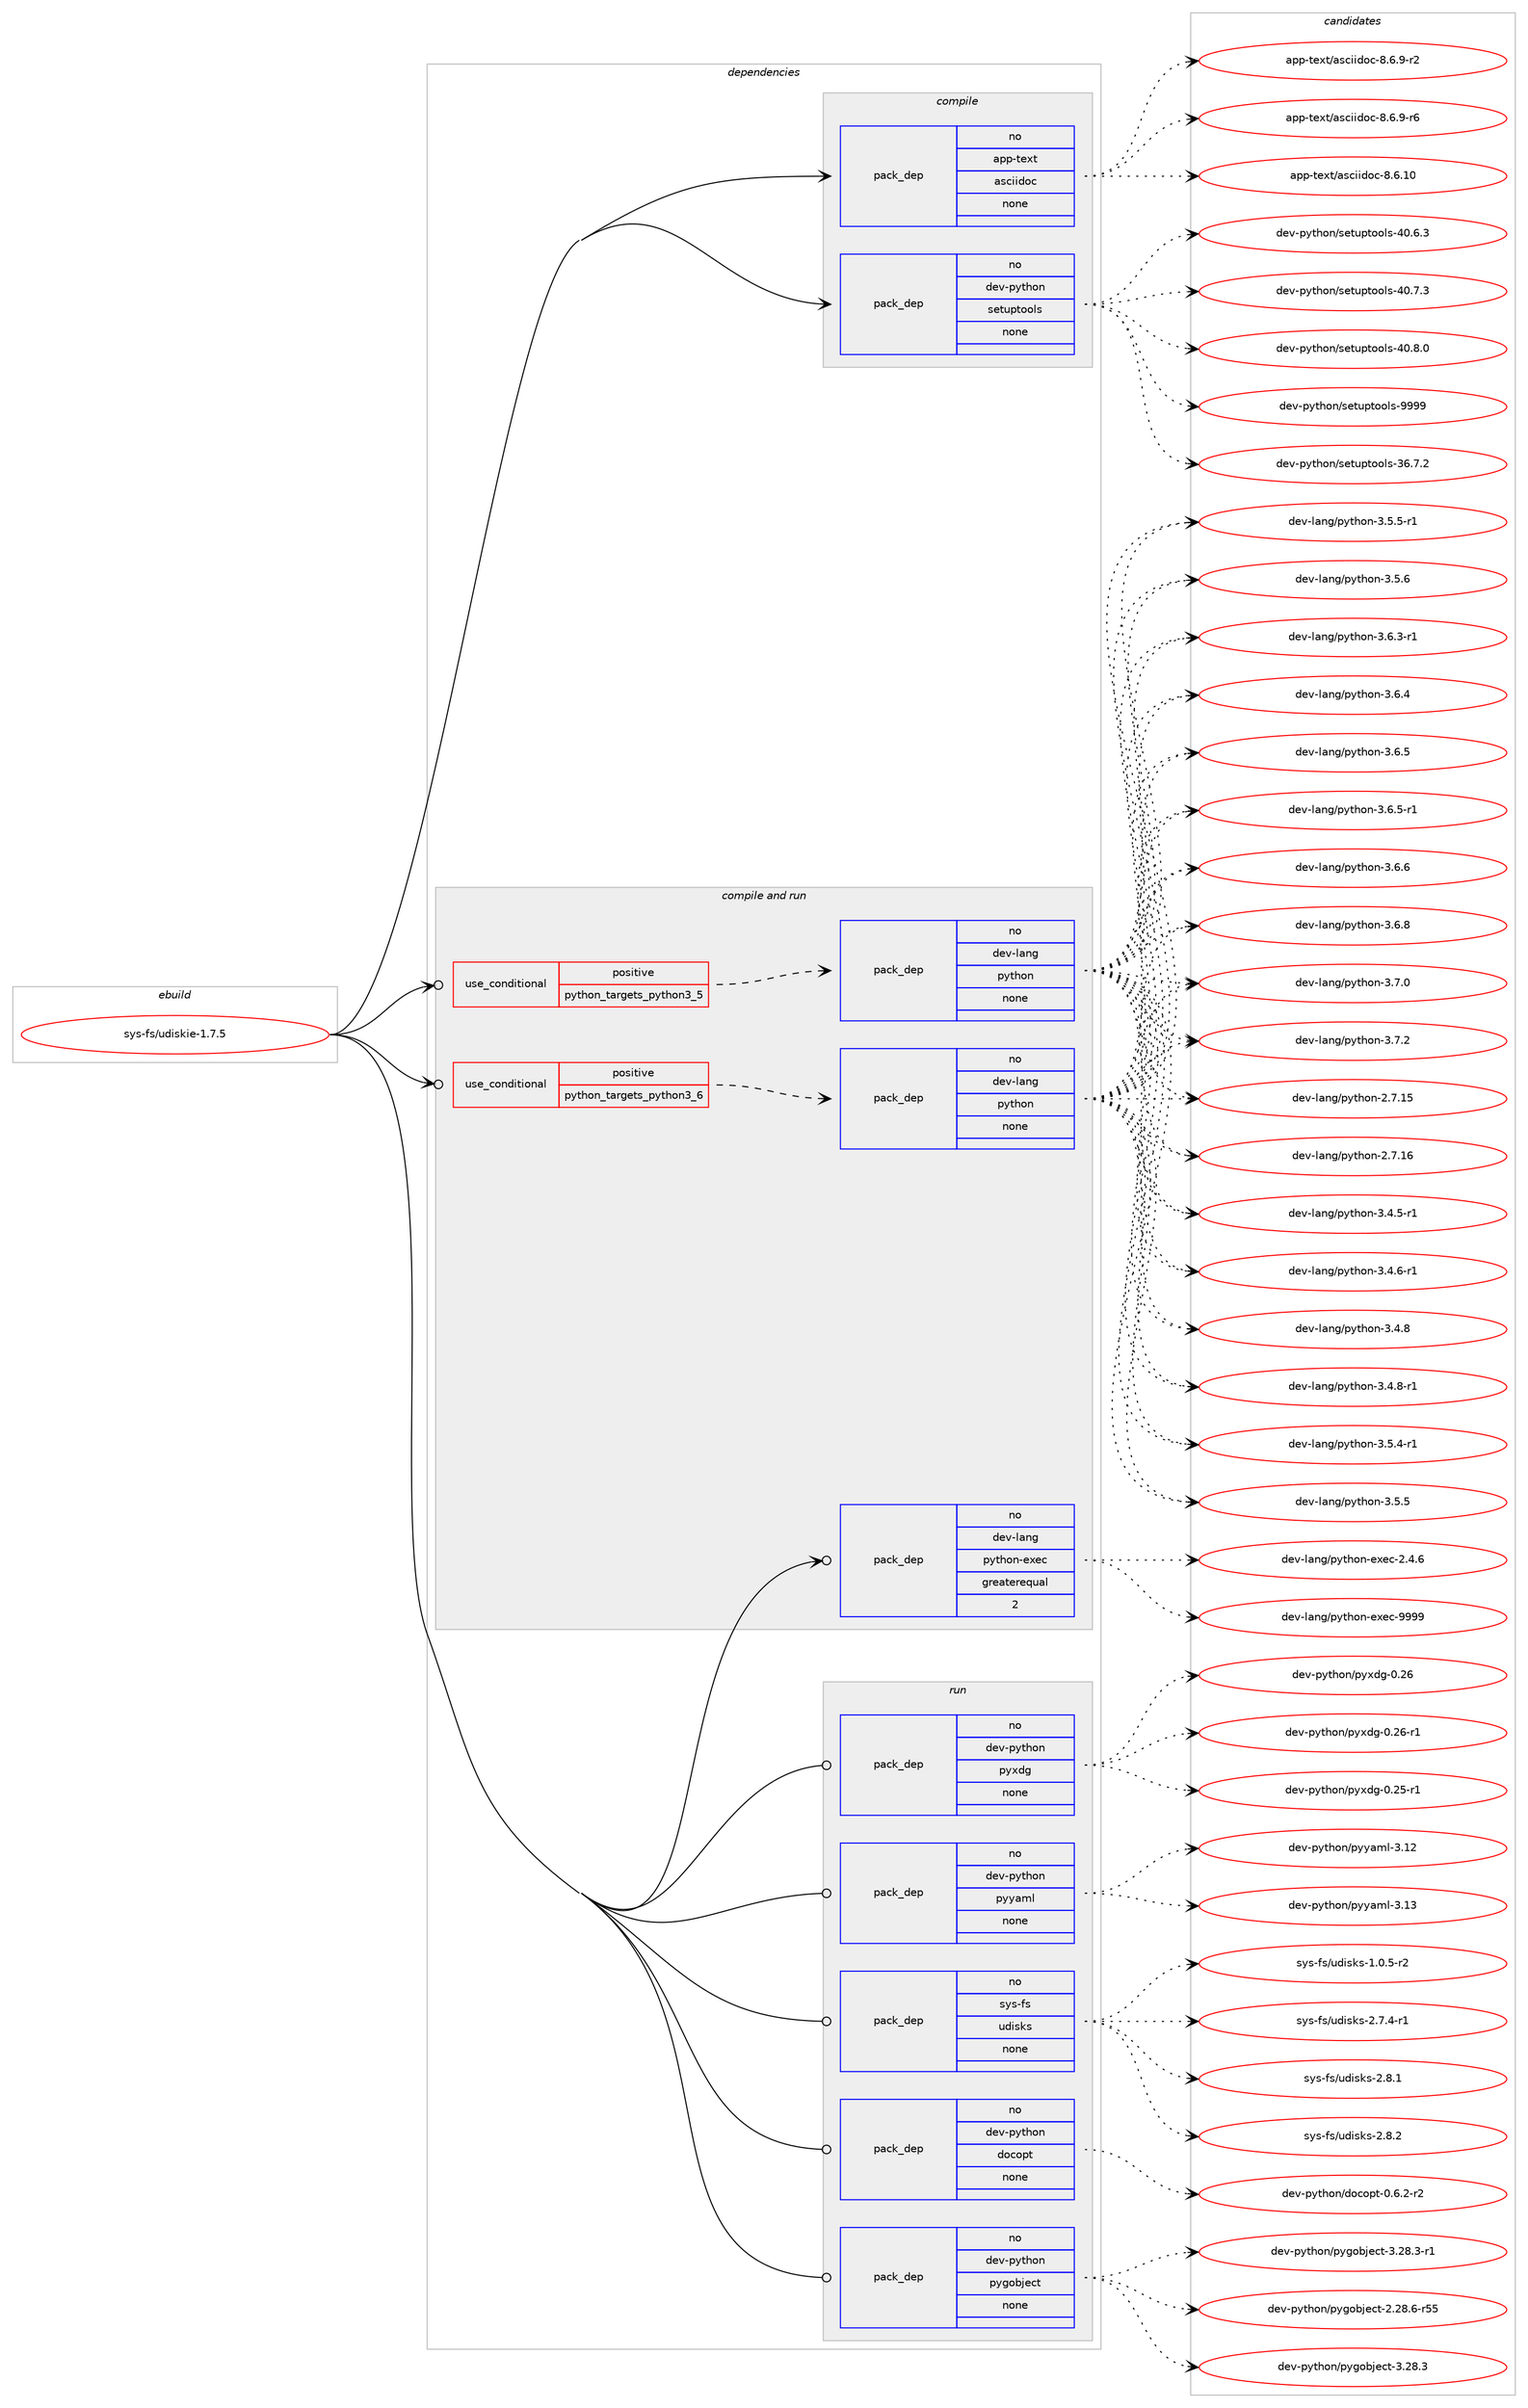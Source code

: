digraph prolog {

# *************
# Graph options
# *************

newrank=true;
concentrate=true;
compound=true;
graph [rankdir=LR,fontname=Helvetica,fontsize=10,ranksep=1.5];#, ranksep=2.5, nodesep=0.2];
edge  [arrowhead=vee];
node  [fontname=Helvetica,fontsize=10];

# **********
# The ebuild
# **********

subgraph cluster_leftcol {
color=gray;
rank=same;
label=<<i>ebuild</i>>;
id [label="sys-fs/udiskie-1.7.5", color=red, width=4, href="../sys-fs/udiskie-1.7.5.svg"];
}

# ****************
# The dependencies
# ****************

subgraph cluster_midcol {
color=gray;
label=<<i>dependencies</i>>;
subgraph cluster_compile {
fillcolor="#eeeeee";
style=filled;
label=<<i>compile</i>>;
subgraph pack1243941 {
dependency1733302 [label=<<TABLE BORDER="0" CELLBORDER="1" CELLSPACING="0" CELLPADDING="4" WIDTH="220"><TR><TD ROWSPAN="6" CELLPADDING="30">pack_dep</TD></TR><TR><TD WIDTH="110">no</TD></TR><TR><TD>app-text</TD></TR><TR><TD>asciidoc</TD></TR><TR><TD>none</TD></TR><TR><TD></TD></TR></TABLE>>, shape=none, color=blue];
}
id:e -> dependency1733302:w [weight=20,style="solid",arrowhead="vee"];
subgraph pack1243942 {
dependency1733303 [label=<<TABLE BORDER="0" CELLBORDER="1" CELLSPACING="0" CELLPADDING="4" WIDTH="220"><TR><TD ROWSPAN="6" CELLPADDING="30">pack_dep</TD></TR><TR><TD WIDTH="110">no</TD></TR><TR><TD>dev-python</TD></TR><TR><TD>setuptools</TD></TR><TR><TD>none</TD></TR><TR><TD></TD></TR></TABLE>>, shape=none, color=blue];
}
id:e -> dependency1733303:w [weight=20,style="solid",arrowhead="vee"];
}
subgraph cluster_compileandrun {
fillcolor="#eeeeee";
style=filled;
label=<<i>compile and run</i>>;
subgraph cond460895 {
dependency1733304 [label=<<TABLE BORDER="0" CELLBORDER="1" CELLSPACING="0" CELLPADDING="4"><TR><TD ROWSPAN="3" CELLPADDING="10">use_conditional</TD></TR><TR><TD>positive</TD></TR><TR><TD>python_targets_python3_5</TD></TR></TABLE>>, shape=none, color=red];
subgraph pack1243943 {
dependency1733305 [label=<<TABLE BORDER="0" CELLBORDER="1" CELLSPACING="0" CELLPADDING="4" WIDTH="220"><TR><TD ROWSPAN="6" CELLPADDING="30">pack_dep</TD></TR><TR><TD WIDTH="110">no</TD></TR><TR><TD>dev-lang</TD></TR><TR><TD>python</TD></TR><TR><TD>none</TD></TR><TR><TD></TD></TR></TABLE>>, shape=none, color=blue];
}
dependency1733304:e -> dependency1733305:w [weight=20,style="dashed",arrowhead="vee"];
}
id:e -> dependency1733304:w [weight=20,style="solid",arrowhead="odotvee"];
subgraph cond460896 {
dependency1733306 [label=<<TABLE BORDER="0" CELLBORDER="1" CELLSPACING="0" CELLPADDING="4"><TR><TD ROWSPAN="3" CELLPADDING="10">use_conditional</TD></TR><TR><TD>positive</TD></TR><TR><TD>python_targets_python3_6</TD></TR></TABLE>>, shape=none, color=red];
subgraph pack1243944 {
dependency1733307 [label=<<TABLE BORDER="0" CELLBORDER="1" CELLSPACING="0" CELLPADDING="4" WIDTH="220"><TR><TD ROWSPAN="6" CELLPADDING="30">pack_dep</TD></TR><TR><TD WIDTH="110">no</TD></TR><TR><TD>dev-lang</TD></TR><TR><TD>python</TD></TR><TR><TD>none</TD></TR><TR><TD></TD></TR></TABLE>>, shape=none, color=blue];
}
dependency1733306:e -> dependency1733307:w [weight=20,style="dashed",arrowhead="vee"];
}
id:e -> dependency1733306:w [weight=20,style="solid",arrowhead="odotvee"];
subgraph pack1243945 {
dependency1733308 [label=<<TABLE BORDER="0" CELLBORDER="1" CELLSPACING="0" CELLPADDING="4" WIDTH="220"><TR><TD ROWSPAN="6" CELLPADDING="30">pack_dep</TD></TR><TR><TD WIDTH="110">no</TD></TR><TR><TD>dev-lang</TD></TR><TR><TD>python-exec</TD></TR><TR><TD>greaterequal</TD></TR><TR><TD>2</TD></TR></TABLE>>, shape=none, color=blue];
}
id:e -> dependency1733308:w [weight=20,style="solid",arrowhead="odotvee"];
}
subgraph cluster_run {
fillcolor="#eeeeee";
style=filled;
label=<<i>run</i>>;
subgraph pack1243946 {
dependency1733309 [label=<<TABLE BORDER="0" CELLBORDER="1" CELLSPACING="0" CELLPADDING="4" WIDTH="220"><TR><TD ROWSPAN="6" CELLPADDING="30">pack_dep</TD></TR><TR><TD WIDTH="110">no</TD></TR><TR><TD>dev-python</TD></TR><TR><TD>docopt</TD></TR><TR><TD>none</TD></TR><TR><TD></TD></TR></TABLE>>, shape=none, color=blue];
}
id:e -> dependency1733309:w [weight=20,style="solid",arrowhead="odot"];
subgraph pack1243947 {
dependency1733310 [label=<<TABLE BORDER="0" CELLBORDER="1" CELLSPACING="0" CELLPADDING="4" WIDTH="220"><TR><TD ROWSPAN="6" CELLPADDING="30">pack_dep</TD></TR><TR><TD WIDTH="110">no</TD></TR><TR><TD>dev-python</TD></TR><TR><TD>pygobject</TD></TR><TR><TD>none</TD></TR><TR><TD></TD></TR></TABLE>>, shape=none, color=blue];
}
id:e -> dependency1733310:w [weight=20,style="solid",arrowhead="odot"];
subgraph pack1243948 {
dependency1733311 [label=<<TABLE BORDER="0" CELLBORDER="1" CELLSPACING="0" CELLPADDING="4" WIDTH="220"><TR><TD ROWSPAN="6" CELLPADDING="30">pack_dep</TD></TR><TR><TD WIDTH="110">no</TD></TR><TR><TD>dev-python</TD></TR><TR><TD>pyxdg</TD></TR><TR><TD>none</TD></TR><TR><TD></TD></TR></TABLE>>, shape=none, color=blue];
}
id:e -> dependency1733311:w [weight=20,style="solid",arrowhead="odot"];
subgraph pack1243949 {
dependency1733312 [label=<<TABLE BORDER="0" CELLBORDER="1" CELLSPACING="0" CELLPADDING="4" WIDTH="220"><TR><TD ROWSPAN="6" CELLPADDING="30">pack_dep</TD></TR><TR><TD WIDTH="110">no</TD></TR><TR><TD>dev-python</TD></TR><TR><TD>pyyaml</TD></TR><TR><TD>none</TD></TR><TR><TD></TD></TR></TABLE>>, shape=none, color=blue];
}
id:e -> dependency1733312:w [weight=20,style="solid",arrowhead="odot"];
subgraph pack1243950 {
dependency1733313 [label=<<TABLE BORDER="0" CELLBORDER="1" CELLSPACING="0" CELLPADDING="4" WIDTH="220"><TR><TD ROWSPAN="6" CELLPADDING="30">pack_dep</TD></TR><TR><TD WIDTH="110">no</TD></TR><TR><TD>sys-fs</TD></TR><TR><TD>udisks</TD></TR><TR><TD>none</TD></TR><TR><TD></TD></TR></TABLE>>, shape=none, color=blue];
}
id:e -> dependency1733313:w [weight=20,style="solid",arrowhead="odot"];
}
}

# **************
# The candidates
# **************

subgraph cluster_choices {
rank=same;
color=gray;
label=<<i>candidates</i>>;

subgraph choice1243941 {
color=black;
nodesep=1;
choice97112112451161011201164797115991051051001119945564654464948 [label="app-text/asciidoc-8.6.10", color=red, width=4,href="../app-text/asciidoc-8.6.10.svg"];
choice9711211245116101120116479711599105105100111994556465446574511450 [label="app-text/asciidoc-8.6.9-r2", color=red, width=4,href="../app-text/asciidoc-8.6.9-r2.svg"];
choice9711211245116101120116479711599105105100111994556465446574511454 [label="app-text/asciidoc-8.6.9-r6", color=red, width=4,href="../app-text/asciidoc-8.6.9-r6.svg"];
dependency1733302:e -> choice97112112451161011201164797115991051051001119945564654464948:w [style=dotted,weight="100"];
dependency1733302:e -> choice9711211245116101120116479711599105105100111994556465446574511450:w [style=dotted,weight="100"];
dependency1733302:e -> choice9711211245116101120116479711599105105100111994556465446574511454:w [style=dotted,weight="100"];
}
subgraph choice1243942 {
color=black;
nodesep=1;
choice100101118451121211161041111104711510111611711211611111110811545515446554650 [label="dev-python/setuptools-36.7.2", color=red, width=4,href="../dev-python/setuptools-36.7.2.svg"];
choice100101118451121211161041111104711510111611711211611111110811545524846544651 [label="dev-python/setuptools-40.6.3", color=red, width=4,href="../dev-python/setuptools-40.6.3.svg"];
choice100101118451121211161041111104711510111611711211611111110811545524846554651 [label="dev-python/setuptools-40.7.3", color=red, width=4,href="../dev-python/setuptools-40.7.3.svg"];
choice100101118451121211161041111104711510111611711211611111110811545524846564648 [label="dev-python/setuptools-40.8.0", color=red, width=4,href="../dev-python/setuptools-40.8.0.svg"];
choice10010111845112121116104111110471151011161171121161111111081154557575757 [label="dev-python/setuptools-9999", color=red, width=4,href="../dev-python/setuptools-9999.svg"];
dependency1733303:e -> choice100101118451121211161041111104711510111611711211611111110811545515446554650:w [style=dotted,weight="100"];
dependency1733303:e -> choice100101118451121211161041111104711510111611711211611111110811545524846544651:w [style=dotted,weight="100"];
dependency1733303:e -> choice100101118451121211161041111104711510111611711211611111110811545524846554651:w [style=dotted,weight="100"];
dependency1733303:e -> choice100101118451121211161041111104711510111611711211611111110811545524846564648:w [style=dotted,weight="100"];
dependency1733303:e -> choice10010111845112121116104111110471151011161171121161111111081154557575757:w [style=dotted,weight="100"];
}
subgraph choice1243943 {
color=black;
nodesep=1;
choice10010111845108971101034711212111610411111045504655464953 [label="dev-lang/python-2.7.15", color=red, width=4,href="../dev-lang/python-2.7.15.svg"];
choice10010111845108971101034711212111610411111045504655464954 [label="dev-lang/python-2.7.16", color=red, width=4,href="../dev-lang/python-2.7.16.svg"];
choice1001011184510897110103471121211161041111104551465246534511449 [label="dev-lang/python-3.4.5-r1", color=red, width=4,href="../dev-lang/python-3.4.5-r1.svg"];
choice1001011184510897110103471121211161041111104551465246544511449 [label="dev-lang/python-3.4.6-r1", color=red, width=4,href="../dev-lang/python-3.4.6-r1.svg"];
choice100101118451089711010347112121116104111110455146524656 [label="dev-lang/python-3.4.8", color=red, width=4,href="../dev-lang/python-3.4.8.svg"];
choice1001011184510897110103471121211161041111104551465246564511449 [label="dev-lang/python-3.4.8-r1", color=red, width=4,href="../dev-lang/python-3.4.8-r1.svg"];
choice1001011184510897110103471121211161041111104551465346524511449 [label="dev-lang/python-3.5.4-r1", color=red, width=4,href="../dev-lang/python-3.5.4-r1.svg"];
choice100101118451089711010347112121116104111110455146534653 [label="dev-lang/python-3.5.5", color=red, width=4,href="../dev-lang/python-3.5.5.svg"];
choice1001011184510897110103471121211161041111104551465346534511449 [label="dev-lang/python-3.5.5-r1", color=red, width=4,href="../dev-lang/python-3.5.5-r1.svg"];
choice100101118451089711010347112121116104111110455146534654 [label="dev-lang/python-3.5.6", color=red, width=4,href="../dev-lang/python-3.5.6.svg"];
choice1001011184510897110103471121211161041111104551465446514511449 [label="dev-lang/python-3.6.3-r1", color=red, width=4,href="../dev-lang/python-3.6.3-r1.svg"];
choice100101118451089711010347112121116104111110455146544652 [label="dev-lang/python-3.6.4", color=red, width=4,href="../dev-lang/python-3.6.4.svg"];
choice100101118451089711010347112121116104111110455146544653 [label="dev-lang/python-3.6.5", color=red, width=4,href="../dev-lang/python-3.6.5.svg"];
choice1001011184510897110103471121211161041111104551465446534511449 [label="dev-lang/python-3.6.5-r1", color=red, width=4,href="../dev-lang/python-3.6.5-r1.svg"];
choice100101118451089711010347112121116104111110455146544654 [label="dev-lang/python-3.6.6", color=red, width=4,href="../dev-lang/python-3.6.6.svg"];
choice100101118451089711010347112121116104111110455146544656 [label="dev-lang/python-3.6.8", color=red, width=4,href="../dev-lang/python-3.6.8.svg"];
choice100101118451089711010347112121116104111110455146554648 [label="dev-lang/python-3.7.0", color=red, width=4,href="../dev-lang/python-3.7.0.svg"];
choice100101118451089711010347112121116104111110455146554650 [label="dev-lang/python-3.7.2", color=red, width=4,href="../dev-lang/python-3.7.2.svg"];
dependency1733305:e -> choice10010111845108971101034711212111610411111045504655464953:w [style=dotted,weight="100"];
dependency1733305:e -> choice10010111845108971101034711212111610411111045504655464954:w [style=dotted,weight="100"];
dependency1733305:e -> choice1001011184510897110103471121211161041111104551465246534511449:w [style=dotted,weight="100"];
dependency1733305:e -> choice1001011184510897110103471121211161041111104551465246544511449:w [style=dotted,weight="100"];
dependency1733305:e -> choice100101118451089711010347112121116104111110455146524656:w [style=dotted,weight="100"];
dependency1733305:e -> choice1001011184510897110103471121211161041111104551465246564511449:w [style=dotted,weight="100"];
dependency1733305:e -> choice1001011184510897110103471121211161041111104551465346524511449:w [style=dotted,weight="100"];
dependency1733305:e -> choice100101118451089711010347112121116104111110455146534653:w [style=dotted,weight="100"];
dependency1733305:e -> choice1001011184510897110103471121211161041111104551465346534511449:w [style=dotted,weight="100"];
dependency1733305:e -> choice100101118451089711010347112121116104111110455146534654:w [style=dotted,weight="100"];
dependency1733305:e -> choice1001011184510897110103471121211161041111104551465446514511449:w [style=dotted,weight="100"];
dependency1733305:e -> choice100101118451089711010347112121116104111110455146544652:w [style=dotted,weight="100"];
dependency1733305:e -> choice100101118451089711010347112121116104111110455146544653:w [style=dotted,weight="100"];
dependency1733305:e -> choice1001011184510897110103471121211161041111104551465446534511449:w [style=dotted,weight="100"];
dependency1733305:e -> choice100101118451089711010347112121116104111110455146544654:w [style=dotted,weight="100"];
dependency1733305:e -> choice100101118451089711010347112121116104111110455146544656:w [style=dotted,weight="100"];
dependency1733305:e -> choice100101118451089711010347112121116104111110455146554648:w [style=dotted,weight="100"];
dependency1733305:e -> choice100101118451089711010347112121116104111110455146554650:w [style=dotted,weight="100"];
}
subgraph choice1243944 {
color=black;
nodesep=1;
choice10010111845108971101034711212111610411111045504655464953 [label="dev-lang/python-2.7.15", color=red, width=4,href="../dev-lang/python-2.7.15.svg"];
choice10010111845108971101034711212111610411111045504655464954 [label="dev-lang/python-2.7.16", color=red, width=4,href="../dev-lang/python-2.7.16.svg"];
choice1001011184510897110103471121211161041111104551465246534511449 [label="dev-lang/python-3.4.5-r1", color=red, width=4,href="../dev-lang/python-3.4.5-r1.svg"];
choice1001011184510897110103471121211161041111104551465246544511449 [label="dev-lang/python-3.4.6-r1", color=red, width=4,href="../dev-lang/python-3.4.6-r1.svg"];
choice100101118451089711010347112121116104111110455146524656 [label="dev-lang/python-3.4.8", color=red, width=4,href="../dev-lang/python-3.4.8.svg"];
choice1001011184510897110103471121211161041111104551465246564511449 [label="dev-lang/python-3.4.8-r1", color=red, width=4,href="../dev-lang/python-3.4.8-r1.svg"];
choice1001011184510897110103471121211161041111104551465346524511449 [label="dev-lang/python-3.5.4-r1", color=red, width=4,href="../dev-lang/python-3.5.4-r1.svg"];
choice100101118451089711010347112121116104111110455146534653 [label="dev-lang/python-3.5.5", color=red, width=4,href="../dev-lang/python-3.5.5.svg"];
choice1001011184510897110103471121211161041111104551465346534511449 [label="dev-lang/python-3.5.5-r1", color=red, width=4,href="../dev-lang/python-3.5.5-r1.svg"];
choice100101118451089711010347112121116104111110455146534654 [label="dev-lang/python-3.5.6", color=red, width=4,href="../dev-lang/python-3.5.6.svg"];
choice1001011184510897110103471121211161041111104551465446514511449 [label="dev-lang/python-3.6.3-r1", color=red, width=4,href="../dev-lang/python-3.6.3-r1.svg"];
choice100101118451089711010347112121116104111110455146544652 [label="dev-lang/python-3.6.4", color=red, width=4,href="../dev-lang/python-3.6.4.svg"];
choice100101118451089711010347112121116104111110455146544653 [label="dev-lang/python-3.6.5", color=red, width=4,href="../dev-lang/python-3.6.5.svg"];
choice1001011184510897110103471121211161041111104551465446534511449 [label="dev-lang/python-3.6.5-r1", color=red, width=4,href="../dev-lang/python-3.6.5-r1.svg"];
choice100101118451089711010347112121116104111110455146544654 [label="dev-lang/python-3.6.6", color=red, width=4,href="../dev-lang/python-3.6.6.svg"];
choice100101118451089711010347112121116104111110455146544656 [label="dev-lang/python-3.6.8", color=red, width=4,href="../dev-lang/python-3.6.8.svg"];
choice100101118451089711010347112121116104111110455146554648 [label="dev-lang/python-3.7.0", color=red, width=4,href="../dev-lang/python-3.7.0.svg"];
choice100101118451089711010347112121116104111110455146554650 [label="dev-lang/python-3.7.2", color=red, width=4,href="../dev-lang/python-3.7.2.svg"];
dependency1733307:e -> choice10010111845108971101034711212111610411111045504655464953:w [style=dotted,weight="100"];
dependency1733307:e -> choice10010111845108971101034711212111610411111045504655464954:w [style=dotted,weight="100"];
dependency1733307:e -> choice1001011184510897110103471121211161041111104551465246534511449:w [style=dotted,weight="100"];
dependency1733307:e -> choice1001011184510897110103471121211161041111104551465246544511449:w [style=dotted,weight="100"];
dependency1733307:e -> choice100101118451089711010347112121116104111110455146524656:w [style=dotted,weight="100"];
dependency1733307:e -> choice1001011184510897110103471121211161041111104551465246564511449:w [style=dotted,weight="100"];
dependency1733307:e -> choice1001011184510897110103471121211161041111104551465346524511449:w [style=dotted,weight="100"];
dependency1733307:e -> choice100101118451089711010347112121116104111110455146534653:w [style=dotted,weight="100"];
dependency1733307:e -> choice1001011184510897110103471121211161041111104551465346534511449:w [style=dotted,weight="100"];
dependency1733307:e -> choice100101118451089711010347112121116104111110455146534654:w [style=dotted,weight="100"];
dependency1733307:e -> choice1001011184510897110103471121211161041111104551465446514511449:w [style=dotted,weight="100"];
dependency1733307:e -> choice100101118451089711010347112121116104111110455146544652:w [style=dotted,weight="100"];
dependency1733307:e -> choice100101118451089711010347112121116104111110455146544653:w [style=dotted,weight="100"];
dependency1733307:e -> choice1001011184510897110103471121211161041111104551465446534511449:w [style=dotted,weight="100"];
dependency1733307:e -> choice100101118451089711010347112121116104111110455146544654:w [style=dotted,weight="100"];
dependency1733307:e -> choice100101118451089711010347112121116104111110455146544656:w [style=dotted,weight="100"];
dependency1733307:e -> choice100101118451089711010347112121116104111110455146554648:w [style=dotted,weight="100"];
dependency1733307:e -> choice100101118451089711010347112121116104111110455146554650:w [style=dotted,weight="100"];
}
subgraph choice1243945 {
color=black;
nodesep=1;
choice1001011184510897110103471121211161041111104510112010199455046524654 [label="dev-lang/python-exec-2.4.6", color=red, width=4,href="../dev-lang/python-exec-2.4.6.svg"];
choice10010111845108971101034711212111610411111045101120101994557575757 [label="dev-lang/python-exec-9999", color=red, width=4,href="../dev-lang/python-exec-9999.svg"];
dependency1733308:e -> choice1001011184510897110103471121211161041111104510112010199455046524654:w [style=dotted,weight="100"];
dependency1733308:e -> choice10010111845108971101034711212111610411111045101120101994557575757:w [style=dotted,weight="100"];
}
subgraph choice1243946 {
color=black;
nodesep=1;
choice1001011184511212111610411111047100111991111121164548465446504511450 [label="dev-python/docopt-0.6.2-r2", color=red, width=4,href="../dev-python/docopt-0.6.2-r2.svg"];
dependency1733309:e -> choice1001011184511212111610411111047100111991111121164548465446504511450:w [style=dotted,weight="100"];
}
subgraph choice1243947 {
color=black;
nodesep=1;
choice1001011184511212111610411111047112121103111981061019911645504650564654451145353 [label="dev-python/pygobject-2.28.6-r55", color=red, width=4,href="../dev-python/pygobject-2.28.6-r55.svg"];
choice1001011184511212111610411111047112121103111981061019911645514650564651 [label="dev-python/pygobject-3.28.3", color=red, width=4,href="../dev-python/pygobject-3.28.3.svg"];
choice10010111845112121116104111110471121211031119810610199116455146505646514511449 [label="dev-python/pygobject-3.28.3-r1", color=red, width=4,href="../dev-python/pygobject-3.28.3-r1.svg"];
dependency1733310:e -> choice1001011184511212111610411111047112121103111981061019911645504650564654451145353:w [style=dotted,weight="100"];
dependency1733310:e -> choice1001011184511212111610411111047112121103111981061019911645514650564651:w [style=dotted,weight="100"];
dependency1733310:e -> choice10010111845112121116104111110471121211031119810610199116455146505646514511449:w [style=dotted,weight="100"];
}
subgraph choice1243948 {
color=black;
nodesep=1;
choice100101118451121211161041111104711212112010010345484650534511449 [label="dev-python/pyxdg-0.25-r1", color=red, width=4,href="../dev-python/pyxdg-0.25-r1.svg"];
choice10010111845112121116104111110471121211201001034548465054 [label="dev-python/pyxdg-0.26", color=red, width=4,href="../dev-python/pyxdg-0.26.svg"];
choice100101118451121211161041111104711212112010010345484650544511449 [label="dev-python/pyxdg-0.26-r1", color=red, width=4,href="../dev-python/pyxdg-0.26-r1.svg"];
dependency1733311:e -> choice100101118451121211161041111104711212112010010345484650534511449:w [style=dotted,weight="100"];
dependency1733311:e -> choice10010111845112121116104111110471121211201001034548465054:w [style=dotted,weight="100"];
dependency1733311:e -> choice100101118451121211161041111104711212112010010345484650544511449:w [style=dotted,weight="100"];
}
subgraph choice1243949 {
color=black;
nodesep=1;
choice1001011184511212111610411111047112121121971091084551464950 [label="dev-python/pyyaml-3.12", color=red, width=4,href="../dev-python/pyyaml-3.12.svg"];
choice1001011184511212111610411111047112121121971091084551464951 [label="dev-python/pyyaml-3.13", color=red, width=4,href="../dev-python/pyyaml-3.13.svg"];
dependency1733312:e -> choice1001011184511212111610411111047112121121971091084551464950:w [style=dotted,weight="100"];
dependency1733312:e -> choice1001011184511212111610411111047112121121971091084551464951:w [style=dotted,weight="100"];
}
subgraph choice1243950 {
color=black;
nodesep=1;
choice11512111545102115471171001051151071154549464846534511450 [label="sys-fs/udisks-1.0.5-r2", color=red, width=4,href="../sys-fs/udisks-1.0.5-r2.svg"];
choice11512111545102115471171001051151071154550465546524511449 [label="sys-fs/udisks-2.7.4-r1", color=red, width=4,href="../sys-fs/udisks-2.7.4-r1.svg"];
choice1151211154510211547117100105115107115455046564649 [label="sys-fs/udisks-2.8.1", color=red, width=4,href="../sys-fs/udisks-2.8.1.svg"];
choice1151211154510211547117100105115107115455046564650 [label="sys-fs/udisks-2.8.2", color=red, width=4,href="../sys-fs/udisks-2.8.2.svg"];
dependency1733313:e -> choice11512111545102115471171001051151071154549464846534511450:w [style=dotted,weight="100"];
dependency1733313:e -> choice11512111545102115471171001051151071154550465546524511449:w [style=dotted,weight="100"];
dependency1733313:e -> choice1151211154510211547117100105115107115455046564649:w [style=dotted,weight="100"];
dependency1733313:e -> choice1151211154510211547117100105115107115455046564650:w [style=dotted,weight="100"];
}
}

}
